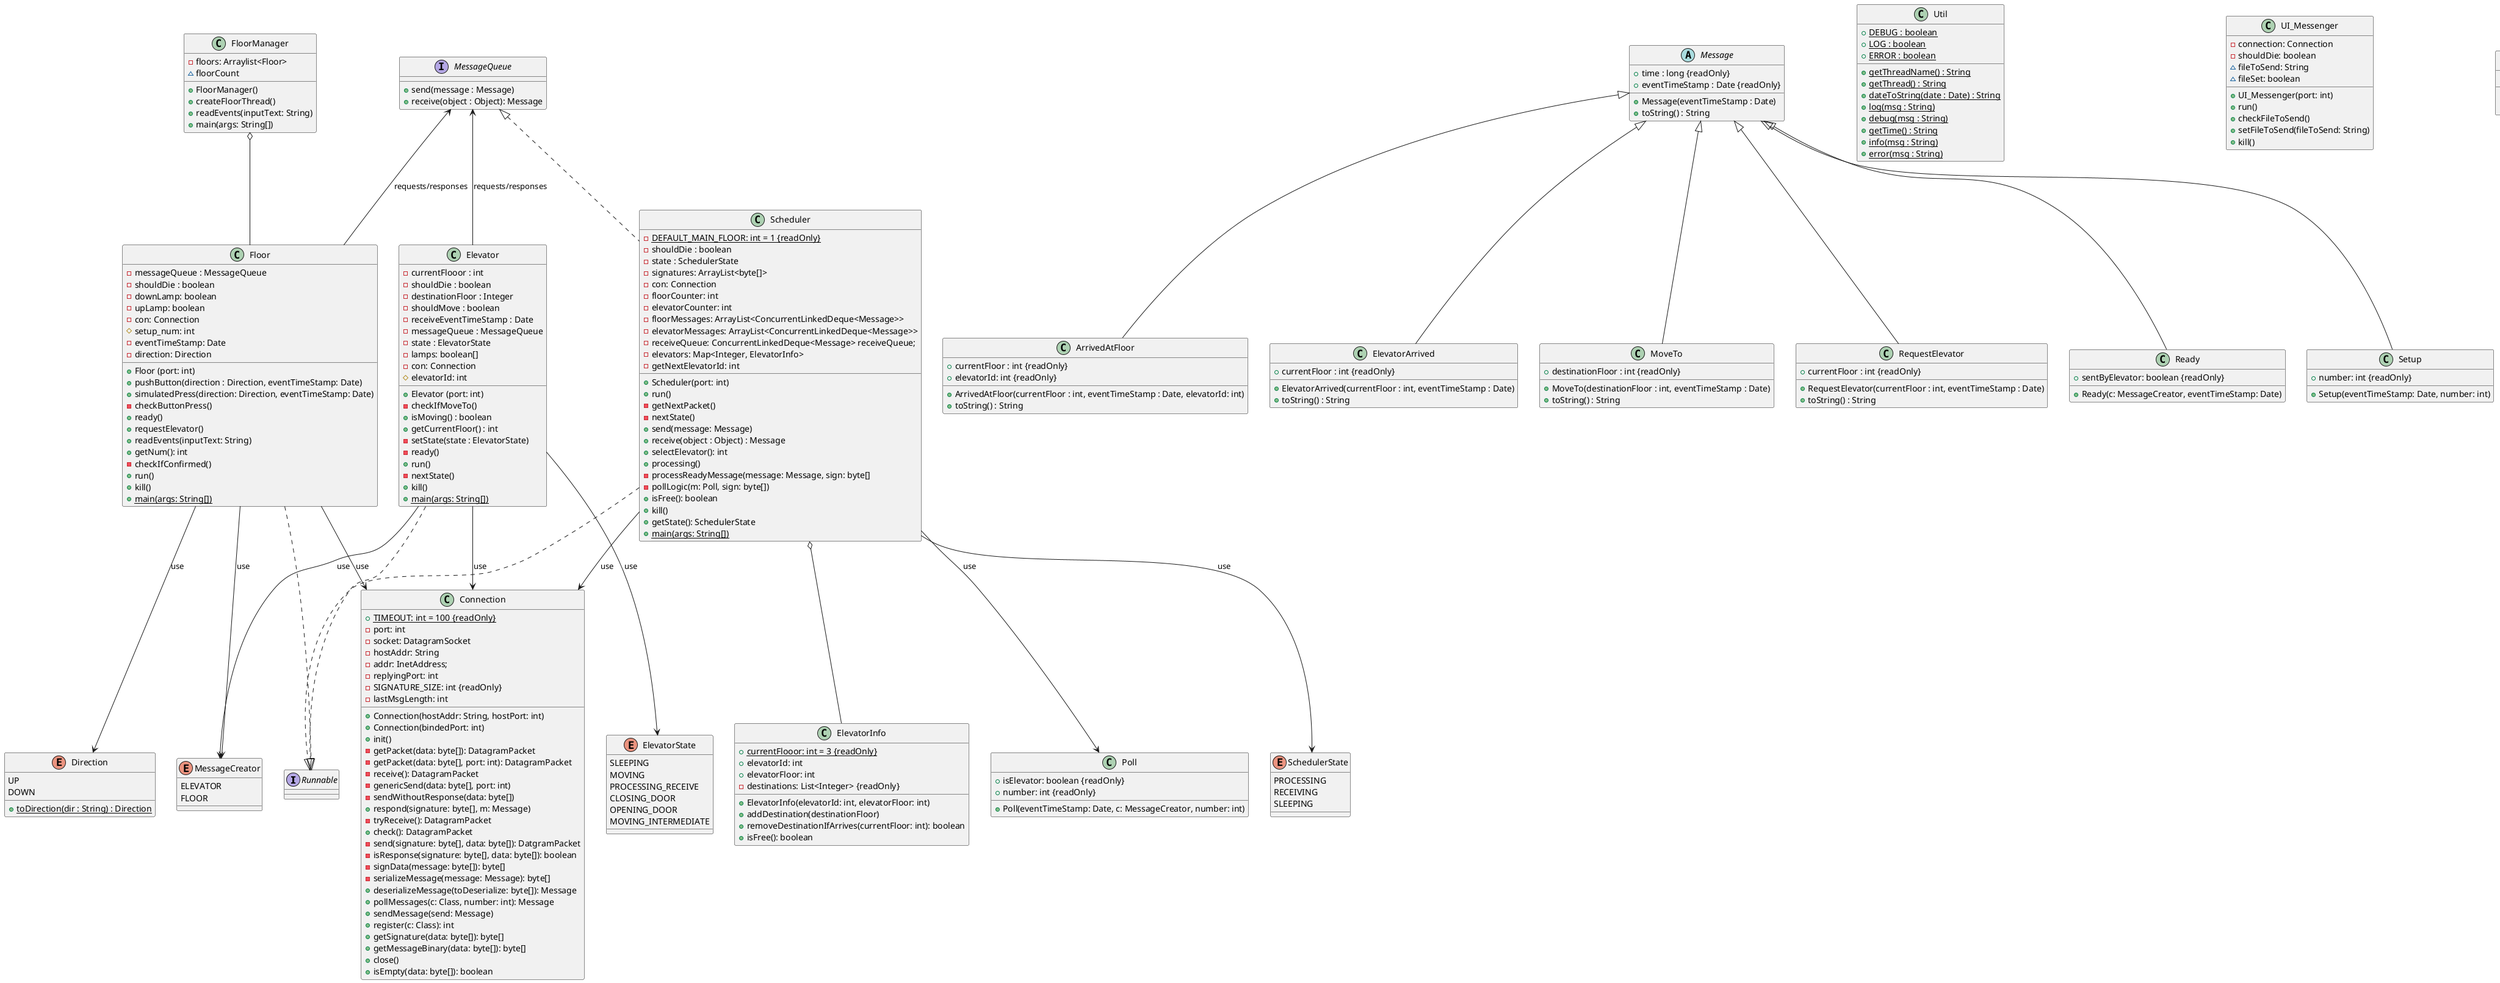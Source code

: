 @startuml
interface "Runnable"


class "ArrivedAtFloor" {
  + currentFloor : int {readOnly}
  + elevatorId: int {readOnly}
  + ArrivedAtFloor(currentFloor : int, eventTimeStamp : Date, elevatorId: int)
  + toString() : String
}

class "Connection" {
  + {static} TIMEOUT: int = 100 {readOnly}
  - port: int
  - socket: DatagramSocket
  - hostAddr: String
  - addr: InetAddress;
  - replyingPort: int
  - SIGNATURE_SIZE: int {readOnly}
  - lastMsgLength: int
  + Connection(hostAddr: String, hostPort: int)
  + Connection(bindedPort: int)
  + init()
  - getPacket(data: byte[]): DatagramPacket
  - getPacket(data: byte[], port: int): DatagramPacket
  - receive(): DatagramPacket
  - genericSend(data: byte[], port: int)
  - sendWithoutResponse(data: byte[])
  + respond(signature: byte[], m: Message)
  - tryReceive(): DatagramPacket
  + check(): DatagramPacket
  - send(signature: byte[], data: byte[]): DatgramPacket
  - isResponse(signature: byte[], data: byte[]): boolean
  - signData(message: byte[]): byte[]
  - serializeMessage(message: Message): byte[]
  + deserializeMessage(toDeserialize: byte[]): Message
  + pollMessages(c: Class, number: int): Message
  + sendMessage(send: Message)
  + register(c: Class): int
  + getSignature(data: byte[]): byte[]
  + getMessageBinary(data: byte[]): byte[]
  + close()
  + isEmpty(data: byte[]): boolean
}

enum "Direction" {
  UP
  DOWN
  + {static} toDirection(dir : String) : Direction
}

class "Elevator" {
  - currentFlooor : int
  - shouldDie : boolean
  - destinationFloor : Integer
  - shouldMove : boolean
  - receiveEventTimeStamp : Date
  - messageQueue : MessageQueue
  - state : ElevatorState
  - lamps: boolean[]
  - con: Connection
  # elevatorId: int
  + Elevator (port: int)
  - checkIfMoveTo()
  + isMoving() : boolean
  + getCurrentFloor() : int
  - setState(state : ElevatorState)
  - ready()
  + run()
  - nextState()
  + kill()
  + {static} main(args: String[])
}

enum "ElevatorState" {
  SLEEPING
  MOVING
  PROCESSING_RECEIVE
  CLOSING_DOOR
  OPENING_DOOR
  MOVING_INTERMEDIATE
}

class "ElevatorArrived" {
  + currentFloor : int {readOnly}
  + ElevatorArrived(currentFloor : int, eventTimeStamp : Date)
  + toString() : String
}

class "ElevatorInfo" {
  + {static} currentFlooor: int = 3 {readOnly}
  + elevatorId: int
  + elevatorFloor: int
  - destinations: List<Integer> {readOnly}
  + ElevatorInfo(elevatorId: int, elevatorFloor: int)
  + addDestination(destinationFloor)
  + removeDestinationIfArrives(currentFloor: int): boolean
  + isFree(): boolean
}

class "Floor" {
  - messageQueue : MessageQueue
  - shouldDie : boolean
  - downLamp: boolean
  - upLamp: boolean
  - con: Connection
  # setup_num: int
  - eventTimeStamp: Date
  - direction: Direction
  + Floor (port: int)
  + pushButton(direction : Direction, eventTimeStamp: Date)
  + simulatedPress(direction: Direction, eventTimeStamp: Date)
  - checkButtonPress()
  + ready()
  + requestElevator()
  + readEvents(inputText: String)
  + getNum(): int
  - checkIfConfirmed()
  + run()
  + kill()
  + {static} main(args: String[])
}

class "FloorManager" {
  - floors: Arraylist<Floor>
  ~ floorCount
  + FloorManager()
  + createFloorThread()
  + readEvents(inputText: String)
  + main(args: String[])
}

enum "MessageCreator" {
  ELEVATOR
  FLOOR
}

abstract class "Message" {
  + time : long {readOnly}
  + eventTimeStamp : Date {readOnly}
  + Message(eventTimeStamp : Date)
  + toString() : String
}

interface "MessageQueue" {
  + send(message : Message)
  + receive(object : Object): Message
}

class "MoveTo" {
  + destinationFloor : int {readOnly}
  + MoveTo(destinationFloor : int, eventTimeStamp : Date)
  + toString() : String
}

class "Poll" {
  + isElevator: boolean {readOnly}
  + number: int {readOnly}
  + Poll(eventTimeStamp: Date, c: MessageCreator, number: int)
}

class "RequestElevator" {
  + currentFloor : int {readOnly}
  + RequestElevator(currentFloor : int, eventTimeStamp : Date)
  + toString() : String
}

class "Ready" {
  + sentByElevator: boolean {readOnly}
  + Ready(c: MessageCreator, eventTimeStamp: Date)
}

class "Scheduler" {
  - {static} DEFAULT_MAIN_FLOOR: int = 1 {readOnly}
  - shouldDie : boolean
  - state : SchedulerState
  - signatures: ArrayList<byte[]>
  - con: Connection
  - floorCounter: int
  - elevatorCounter: int
  - floorMessages: ArrayList<ConcurrentLinkedDeque<Message>>
  - elevatorMessages: ArrayList<ConcurrentLinkedDeque<Message>>
  - receiveQueue: ConcurrentLinkedDeque<Message> receiveQueue;
  - elevators: Map<Integer, ElevatorInfo>
  + Scheduler(port: int)
  + run()
  - getNextPacket()
  - nextState()
  + send(message: Message)
  + receive(object : Object) : Message
  + selectElevator(): int
  + processing()
  - getNextElevatorId: int
  - processReadyMessage(message: Message, sign: byte[]
  - pollLogic(m: Poll, sign: byte[])
  + isFree(): boolean
  + kill()
  + getState(): SchedulerState
  + {static} main(args: String[])
}

enum "SchedulerState" {
  PROCESSING
  RECEIVING
  SLEEPING
}

class "Setup" {
  + number: int {readOnly}
  + Setup(eventTimeStamp: Date, number: int)
}

class Util {
 {static} + DEBUG : boolean
 {static} + LOG : boolean
 {static} + ERROR : boolean
 {static} + getThreadName() : String
 {static} + getThread() : String
 {static} + dateToString(date : Date) : String
 {static} + log(msg : String)
 {static} + debug(msg : String)
 {static} + getTime() : String
 {static} + info(msg : String)
 {static} + error(msg : String)
}

class "UI_Messenger" {
  - connection: Connection
  - shouldDie: boolean
  ~ fileToSend: String
  ~ fileSet: boolean
  + UI_Messenger(port: int)
  + run()
  + checkFileToSend()
  + setFileToSend(fileToSend: String)
  + kill()
}

class UI {
        - scheduler:Scheduler 
	- elevator : Elevator
	- floor : Floor 
	- eventsList : JComboBox 
	- console : JTextArea 
	- elevatorThread :Thread  
	- schedulerThread :Thread  
	- floorThread :Thread  
        {static} + main(args[] : String)
        + UI()
- createMenu(frame : JFrame)
- createComboBox(frame : JFrame)
- redefinePrintStream()
- selectFile()
- killThreads()
- resetProgram()
}

class ConsoleOutputStream{
  - textArea : JTextArea
  + ConsoleOutputStream(textArea : JTextArea)
  + write(b : int)
}


"Elevator" ..|> Runnable
"Floor" ..|> Runnable
"Scheduler" ..|> Runnable
"Floor" --> "Direction" : use
"Scheduler" --> "SchedulerState" : use
"Elevator" --> "ElevatorState" : use
"Message" <|-- "ArrivedAtFloor"
"Message" <|-- "ElevatorArrived"
"Message" <|-- "MoveTo"
"MessageQueue" <|.. "Scheduler"
"Message" <|-- "Ready"
"Message" <|-- "RequestElevator"
"MessageQueue" <-- "Floor" : requests/responses
"MessageQueue" <-- "Elevator" : requests/responses
"ConsoleOutputStream" <-- "UI" : redirects print stream
"Floor" --> "Connection" : use
"Scheduler" --> "Connection" : use
"Elevator" --> "Connection" : use
"FloorManager" o-- "Floor"
"Scheduler" o-- "ElevatorInfo"
"Elevator" --> "MessageCreator" : use
"Floor" --> "MessageCreator" : use
"Scheduler" --> "Poll" : use
"Message" <|-- "Setup"
@enduml